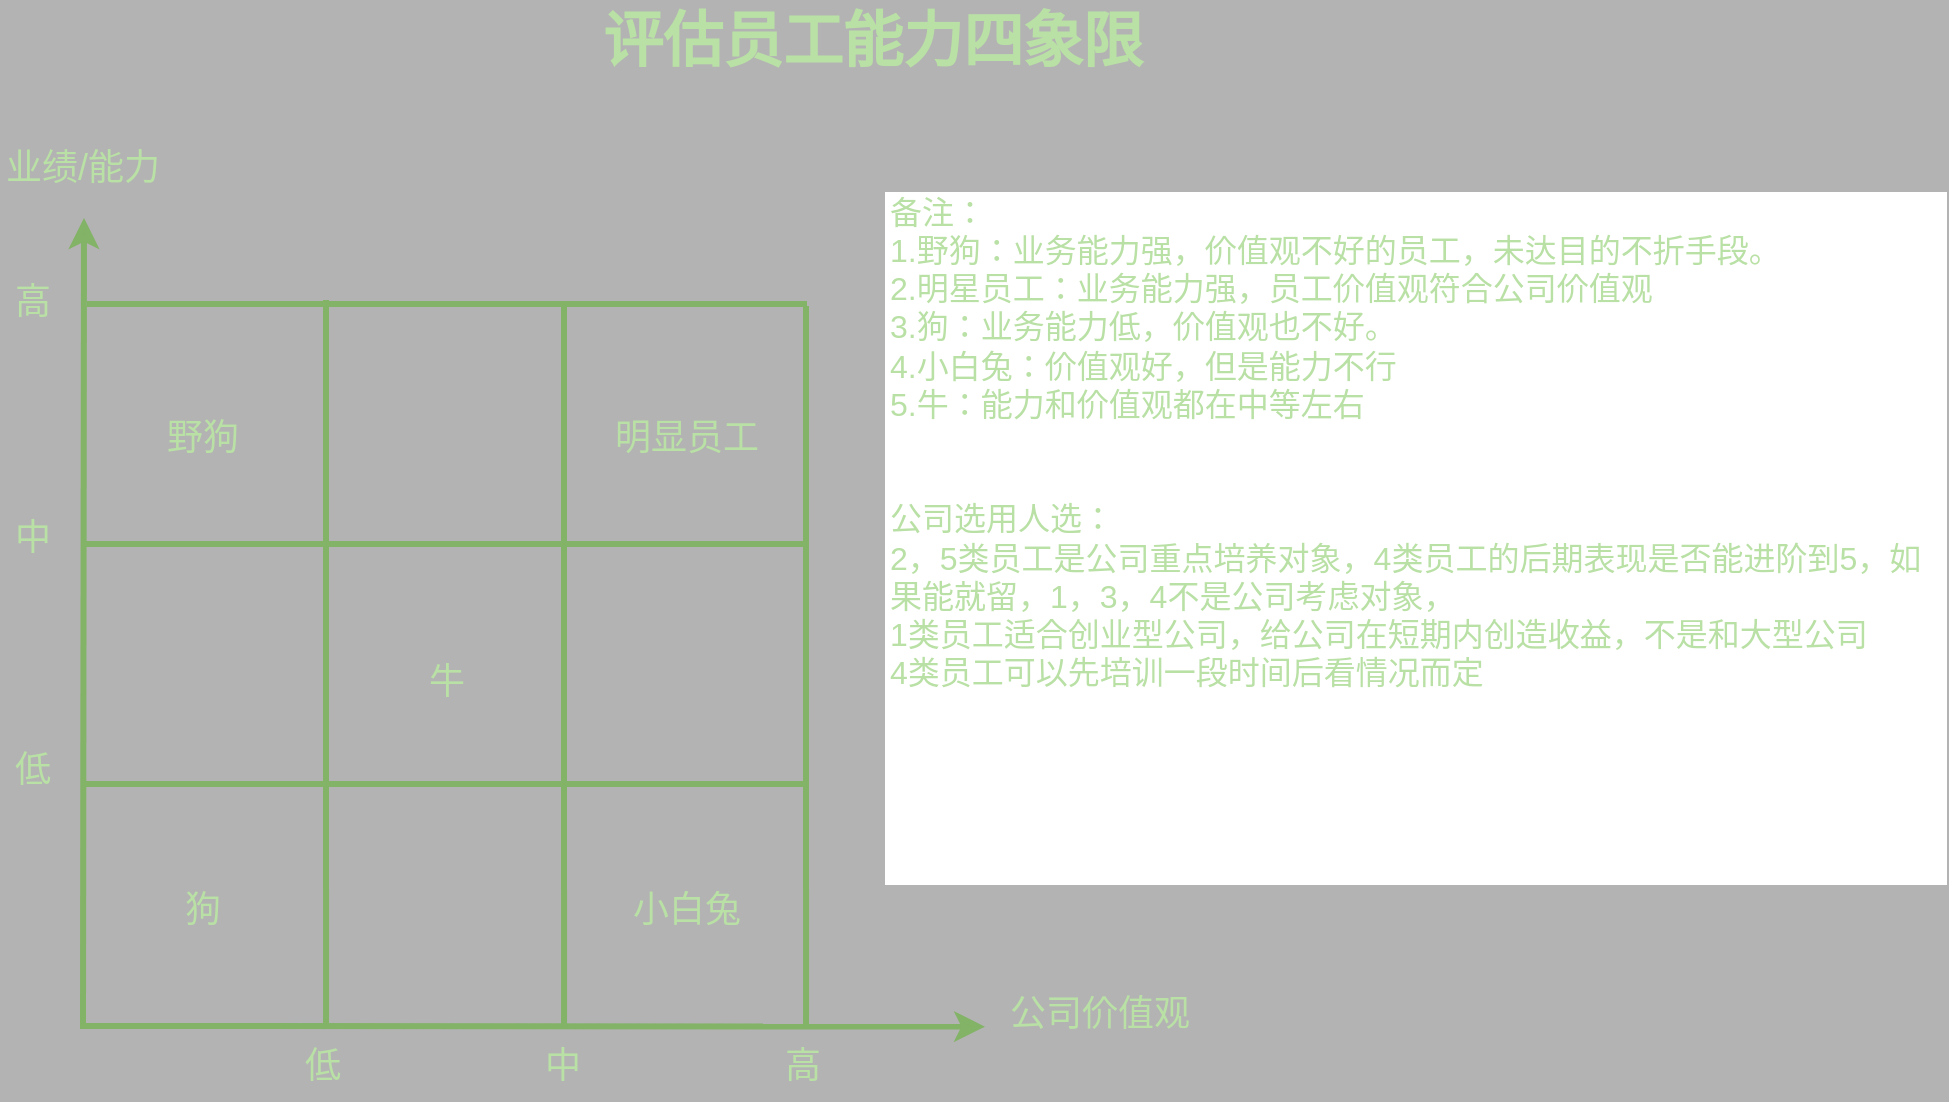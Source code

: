 <mxfile version="14.1.1" type="github">
  <diagram id="07fea595-8f29-1299-0266-81d95cde20df" name="Page-1">
    <mxGraphModel dx="-1622" dy="-464" grid="1" gridSize="10" guides="1" tooltips="1" connect="1" arrows="1" fold="1" page="1" pageScale="1" pageWidth="1169" pageHeight="827" background="#B3B3B3" math="0" shadow="0">
      <root>
        <mxCell id="0" />
        <mxCell id="1" parent="0" />
        <mxCell id="727" value="" style="edgeStyle=none;html=1;fontColor=#000000;strokeWidth=3;strokeColor=#82b366;fillColor=#d5e8d4;" parent="1" edge="1">
          <mxGeometry width="100" height="100" relative="1" as="geometry">
            <mxPoint x="2438.5" y="1353.5" as="sourcePoint" />
            <mxPoint x="2439" y="949" as="targetPoint" />
          </mxGeometry>
        </mxCell>
        <mxCell id="734" value="" style="edgeStyle=none;html=1;fontColor=#000000;strokeWidth=3;strokeColor=#82b366;fillColor=#d5e8d4;" parent="1" edge="1">
          <mxGeometry width="100" height="100" relative="1" as="geometry">
            <mxPoint x="2437" y="1353" as="sourcePoint" />
            <mxPoint x="2889.5" y="1353.31" as="targetPoint" />
          </mxGeometry>
        </mxCell>
        <mxCell id="735" value="&lt;font color=&quot;#b9e0a5&quot;&gt;公司价值观&lt;/font&gt;" style="text;spacingTop=-5;html=1;fontSize=18;fontStyle=0;points=[];strokeColor=none;" parent="1" vertex="1">
          <mxGeometry x="2900" y="1334.5" width="80" height="20" as="geometry" />
        </mxCell>
        <mxCell id="736" value="&lt;font color=&quot;#b9e0a5&quot;&gt;低&lt;/font&gt;" style="text;spacingTop=-5;align=center;verticalAlign=middle;fontStyle=0;html=1;fontSize=18;points=[];strokeColor=none;" parent="1" vertex="1">
          <mxGeometry x="2497.5" y="1360" width="120" height="30" as="geometry" />
        </mxCell>
        <mxCell id="737" value="&lt;font color=&quot;#b9e0a5&quot;&gt;中&lt;/font&gt;" style="text;spacingTop=-5;align=center;verticalAlign=middle;fontStyle=0;html=1;fontSize=18;points=[];strokeColor=none;" parent="1" vertex="1">
          <mxGeometry x="2617.5" y="1360" width="120" height="30" as="geometry" />
        </mxCell>
        <mxCell id="738" value="&lt;font color=&quot;#b9e0a5&quot;&gt;高&lt;/font&gt;" style="text;spacingTop=-5;align=center;verticalAlign=middle;fontStyle=0;html=1;fontSize=18;points=[];strokeColor=none;" parent="1" vertex="1">
          <mxGeometry x="2737.5" y="1360" width="120" height="30" as="geometry" />
        </mxCell>
        <mxCell id="745" value="&lt;font color=&quot;#b9e0a5&quot;&gt;业绩/能力&lt;/font&gt;" style="text;spacingTop=-5;html=1;fontSize=18;fontStyle=0;points=[]" parent="1" vertex="1">
          <mxGeometry x="2397.5" y="912" width="80" height="20" as="geometry" />
        </mxCell>
        <mxCell id="746" value="&lt;font color=&quot;#b9e0a5&quot;&gt;低&lt;/font&gt;" style="text;spacingTop=-5;align=center;verticalAlign=middle;fontStyle=0;html=1;fontSize=18;points=[]" parent="1" vertex="1">
          <mxGeometry x="2397.5" y="1162.0" width="30" height="130.0" as="geometry" />
        </mxCell>
        <mxCell id="747" value="&lt;font color=&quot;#b9e0a5&quot;&gt;中&lt;/font&gt;" style="text;spacingTop=-5;align=center;verticalAlign=middle;fontStyle=0;html=1;fontSize=18;points=[]" parent="1" vertex="1">
          <mxGeometry x="2397.5" y="1046.5" width="30" height="130.0" as="geometry" />
        </mxCell>
        <mxCell id="748" value="&lt;font color=&quot;#b9e0a5&quot;&gt;高&lt;/font&gt;" style="text;spacingTop=-5;align=center;verticalAlign=middle;fontStyle=0;html=1;fontSize=18;points=[]" parent="1" vertex="1">
          <mxGeometry x="2397.5" y="928" width="30" height="130.0" as="geometry" />
        </mxCell>
        <mxCell id="749" value="评估员工能力四象限" style="text;spacingTop=-5;align=center;verticalAlign=middle;fontSize=30;fontStyle=1;html=1;points=[];fontColor=#B9E0A5;" parent="1" vertex="1">
          <mxGeometry x="2427.5" y="840" width="810" height="45" as="geometry" />
        </mxCell>
        <mxCell id="U7ZelPJluDHWmrLzTlLS-753" value="" style="endArrow=none;html=1;exitX=0.521;exitY=0.117;exitDx=0;exitDy=0;exitPerimeter=0;strokeWidth=3;strokeColor=#82b366;fillColor=#d5e8d4;" edge="1" parent="1">
          <mxGeometry width="50" height="50" relative="1" as="geometry">
            <mxPoint x="2560.02" y="1353.01" as="sourcePoint" />
            <mxPoint x="2560" y="990" as="targetPoint" />
          </mxGeometry>
        </mxCell>
        <mxCell id="U7ZelPJluDHWmrLzTlLS-756" value="" style="endArrow=none;html=1;exitX=0.521;exitY=0.117;exitDx=0;exitDy=0;exitPerimeter=0;strokeWidth=3;strokeColor=#82b366;fillColor=#d5e8d4;" edge="1" parent="1">
          <mxGeometry width="50" height="50" relative="1" as="geometry">
            <mxPoint x="2679.02" y="1353.5" as="sourcePoint" />
            <mxPoint x="2679" y="992" as="targetPoint" />
          </mxGeometry>
        </mxCell>
        <mxCell id="U7ZelPJluDHWmrLzTlLS-757" value="" style="endArrow=none;html=1;exitX=0.521;exitY=0.117;exitDx=0;exitDy=0;exitPerimeter=0;strokeWidth=3;strokeColor=#82b366;fillColor=#d5e8d4;" edge="1" parent="1">
          <mxGeometry width="50" height="50" relative="1" as="geometry">
            <mxPoint x="2800.02" y="1353.5" as="sourcePoint" />
            <mxPoint x="2800" y="993" as="targetPoint" />
          </mxGeometry>
        </mxCell>
        <mxCell id="U7ZelPJluDHWmrLzTlLS-758" value="" style="endArrow=none;html=1;strokeWidth=3;strokeColor=#82b366;fillColor=#d5e8d4;" edge="1" parent="1">
          <mxGeometry width="50" height="50" relative="1" as="geometry">
            <mxPoint x="2440.5" y="992" as="sourcePoint" />
            <mxPoint x="2800.5" y="992" as="targetPoint" />
          </mxGeometry>
        </mxCell>
        <mxCell id="U7ZelPJluDHWmrLzTlLS-759" value="" style="endArrow=none;html=1;strokeWidth=3;strokeColor=#82b366;fillColor=#d5e8d4;" edge="1" parent="1">
          <mxGeometry width="50" height="50" relative="1" as="geometry">
            <mxPoint x="2439.5" y="1112" as="sourcePoint" />
            <mxPoint x="2799.5" y="1112" as="targetPoint" />
          </mxGeometry>
        </mxCell>
        <mxCell id="U7ZelPJluDHWmrLzTlLS-760" value="" style="endArrow=none;html=1;strokeWidth=3;strokeColor=#82b366;fillColor=#d5e8d4;" edge="1" parent="1">
          <mxGeometry width="50" height="50" relative="1" as="geometry">
            <mxPoint x="2438.5" y="1232" as="sourcePoint" />
            <mxPoint x="2799" y="1232" as="targetPoint" />
            <Array as="points">
              <mxPoint x="2618.5" y="1232" />
            </Array>
          </mxGeometry>
        </mxCell>
        <mxCell id="U7ZelPJluDHWmrLzTlLS-776" value="备注：&lt;br&gt;1.野狗：业务能力强，价值观不好的员工，未达目的不折手段。&lt;br&gt;2.明星员工：业务能力强，员工价值观符合公司价值观&lt;br&gt;3.狗：业务能力低，价值观也不好。&lt;br&gt;4.小白兔：价值观好，但是能力不行&lt;br&gt;5.牛：能力和价值观都在中等左右&lt;br&gt;&amp;nbsp; &amp;nbsp;&lt;br&gt;&lt;br&gt;公司选用人选：&lt;br&gt;2，5类员工是公司重点培养对象，4类员工的后期表现是否能进阶到5，如果能就留，1，3，4不是公司考虑对象，&lt;br&gt;1类员工适合创业型公司，给公司在短期内创造收益，不是和大型公司&lt;br&gt;4类员工可以先培训一段时间后看情况而定&lt;br&gt;&lt;br&gt;&lt;br&gt;&lt;br&gt;&amp;nbsp; &amp;nbsp;&lt;br&gt;&amp;nbsp;&amp;nbsp;" style="whiteSpace=wrap;html=1;labelBackgroundColor=#FFFFFF;strokeColor=#FFFFFF;fontSize=16;fontColor=#B9E0A5;align=left;" vertex="1" parent="1">
          <mxGeometry x="2840" y="936.5" width="530" height="345.5" as="geometry" />
        </mxCell>
        <mxCell id="U7ZelPJluDHWmrLzTlLS-780" value="&lt;font color=&quot;#b9e0a5&quot;&gt;小白兔&lt;/font&gt;" style="text;spacingTop=-5;align=center;verticalAlign=middle;fontStyle=0;html=1;fontSize=18;points=[];strokeColor=none;" vertex="1" parent="1">
          <mxGeometry x="2680" y="1282" width="120" height="30" as="geometry" />
        </mxCell>
        <mxCell id="U7ZelPJluDHWmrLzTlLS-781" value="&lt;font color=&quot;#b9e0a5&quot;&gt;狗&lt;/font&gt;" style="text;spacingTop=-5;align=center;verticalAlign=middle;fontStyle=0;html=1;fontSize=18;points=[];strokeColor=none;" vertex="1" parent="1">
          <mxGeometry x="2437.5" y="1276" width="120" height="42" as="geometry" />
        </mxCell>
        <mxCell id="U7ZelPJluDHWmrLzTlLS-782" value="&lt;font color=&quot;#b9e0a5&quot;&gt;野狗&lt;/font&gt;" style="text;spacingTop=-5;align=center;verticalAlign=middle;fontStyle=0;html=1;fontSize=18;points=[];strokeColor=none;" vertex="1" parent="1">
          <mxGeometry x="2437.5" y="1040" width="120" height="42" as="geometry" />
        </mxCell>
        <mxCell id="U7ZelPJluDHWmrLzTlLS-783" value="&lt;font color=&quot;#b9e0a5&quot;&gt;明显员工&lt;/font&gt;" style="text;spacingTop=-5;align=center;verticalAlign=middle;fontStyle=0;html=1;fontSize=18;points=[];strokeColor=none;" vertex="1" parent="1">
          <mxGeometry x="2680" y="1040" width="120" height="42" as="geometry" />
        </mxCell>
        <mxCell id="U7ZelPJluDHWmrLzTlLS-784" value="&lt;font color=&quot;#b9e0a5&quot;&gt;牛&lt;/font&gt;" style="text;spacingTop=-5;align=center;verticalAlign=middle;fontStyle=0;html=1;fontSize=18;points=[];strokeColor=none;" vertex="1" parent="1">
          <mxGeometry x="2560" y="1162" width="120" height="42" as="geometry" />
        </mxCell>
      </root>
    </mxGraphModel>
  </diagram>
</mxfile>
